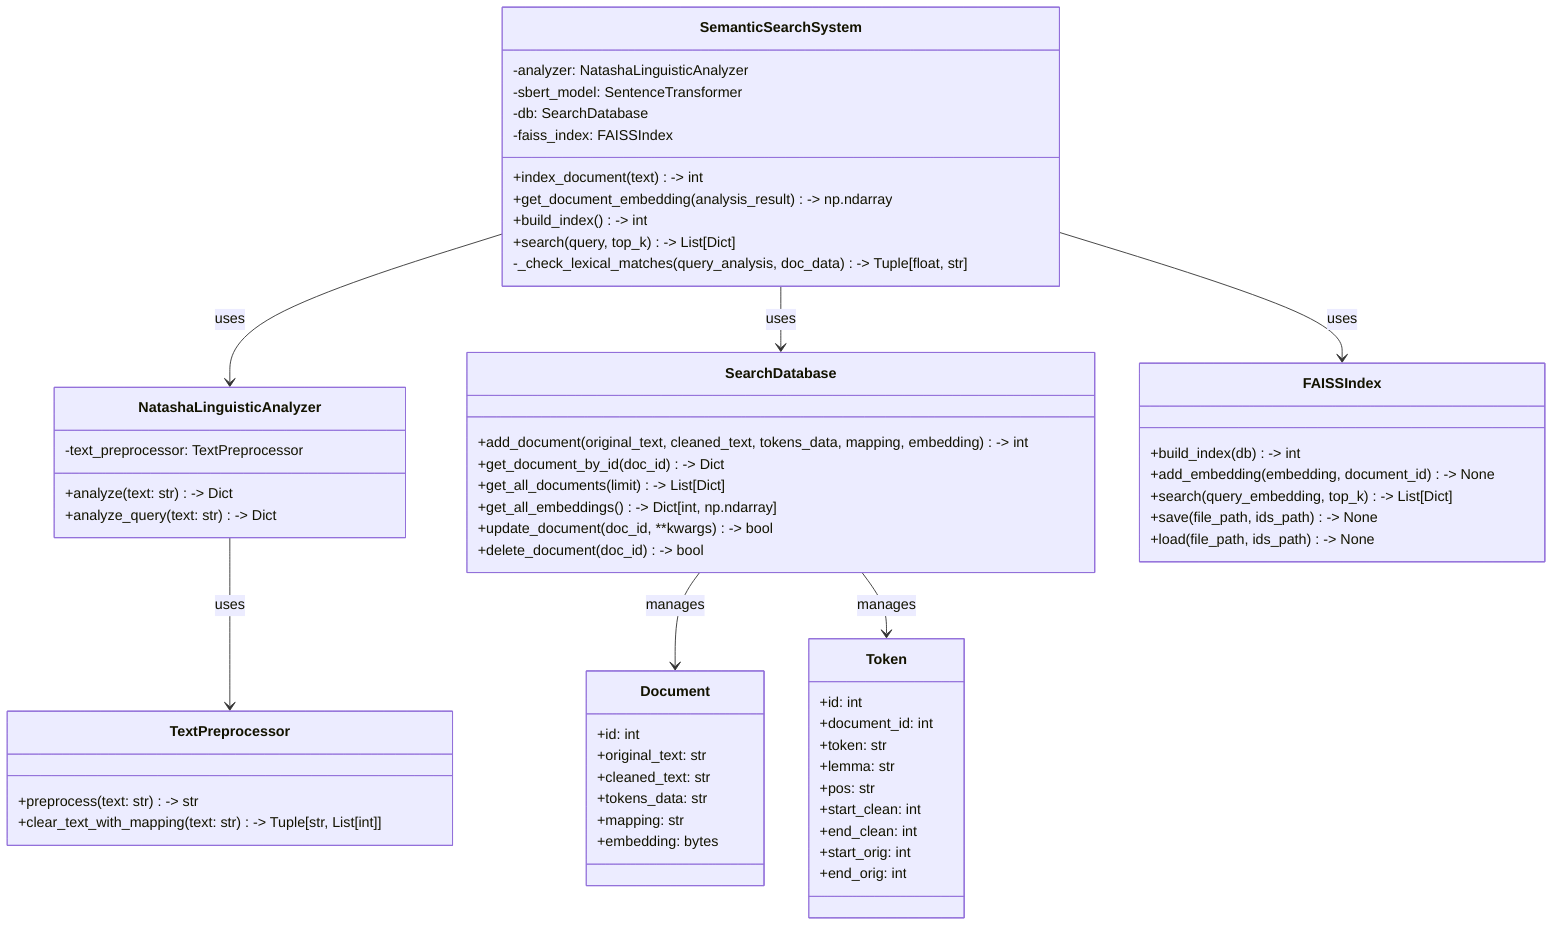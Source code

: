 classDiagram
    class TextPreprocessor {
        +preprocess(text: str) -> str
        +clear_text_with_mapping(text: str) -> Tuple[str, List[int]]
    }
    
    class NatashaLinguisticAnalyzer {
        -text_preprocessor: TextPreprocessor
        +analyze(text: str) -> Dict
        +analyze_query(text: str) -> Dict
    }
    
    class Document {
        +id: int
        +original_text: str
        +cleaned_text: str
        +tokens_data: str
        +mapping: str
        +embedding: bytes
    }
    
    class Token {
        +id: int
        +document_id: int
        +token: str
        +lemma: str
        +pos: str
        +start_clean: int
        +end_clean: int
        +start_orig: int
        +end_orig: int
    }
    
    class SearchDatabase {
        +add_document(original_text, cleaned_text, tokens_data, mapping, embedding) -> int
        +get_document_by_id(doc_id) -> Dict
        +get_all_documents(limit) -> List[Dict]
        +get_all_embeddings() -> Dict[int, np.ndarray]
        +update_document(doc_id, **kwargs) -> bool
        +delete_document(doc_id) -> bool
    }
    
    class FAISSIndex {
        +build_index(db) -> int
        +add_embedding(embedding, document_id) -> None
        +search(query_embedding, top_k) -> List[Dict]
        +save(file_path, ids_path) -> None
        +load(file_path, ids_path) -> None
    }
    
    class SemanticSearchSystem {
        -analyzer: NatashaLinguisticAnalyzer
        -sbert_model: SentenceTransformer
        -db: SearchDatabase
        -faiss_index: FAISSIndex
        +index_document(text) -> int
        +get_document_embedding(analysis_result) -> np.ndarray
        +build_index() -> int
        +search(query, top_k) -> List[Dict]
        -_check_lexical_matches(query_analysis, doc_data) -> Tuple[float, str]
    }
    
    NatashaLinguisticAnalyzer --> TextPreprocessor : uses
    SearchDatabase --> Document : manages
    SearchDatabase --> Token : manages
    SemanticSearchSystem --> NatashaLinguisticAnalyzer : uses
    SemanticSearchSystem --> SearchDatabase : uses
    SemanticSearchSystem --> FAISSIndex : uses